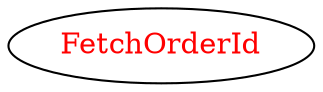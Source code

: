 digraph dependencyGraph {
 concentrate=true;
 ranksep="2.0";
 rankdir="LR"; 
 splines="ortho";
"FetchOrderId" [fontcolor="red"];
}